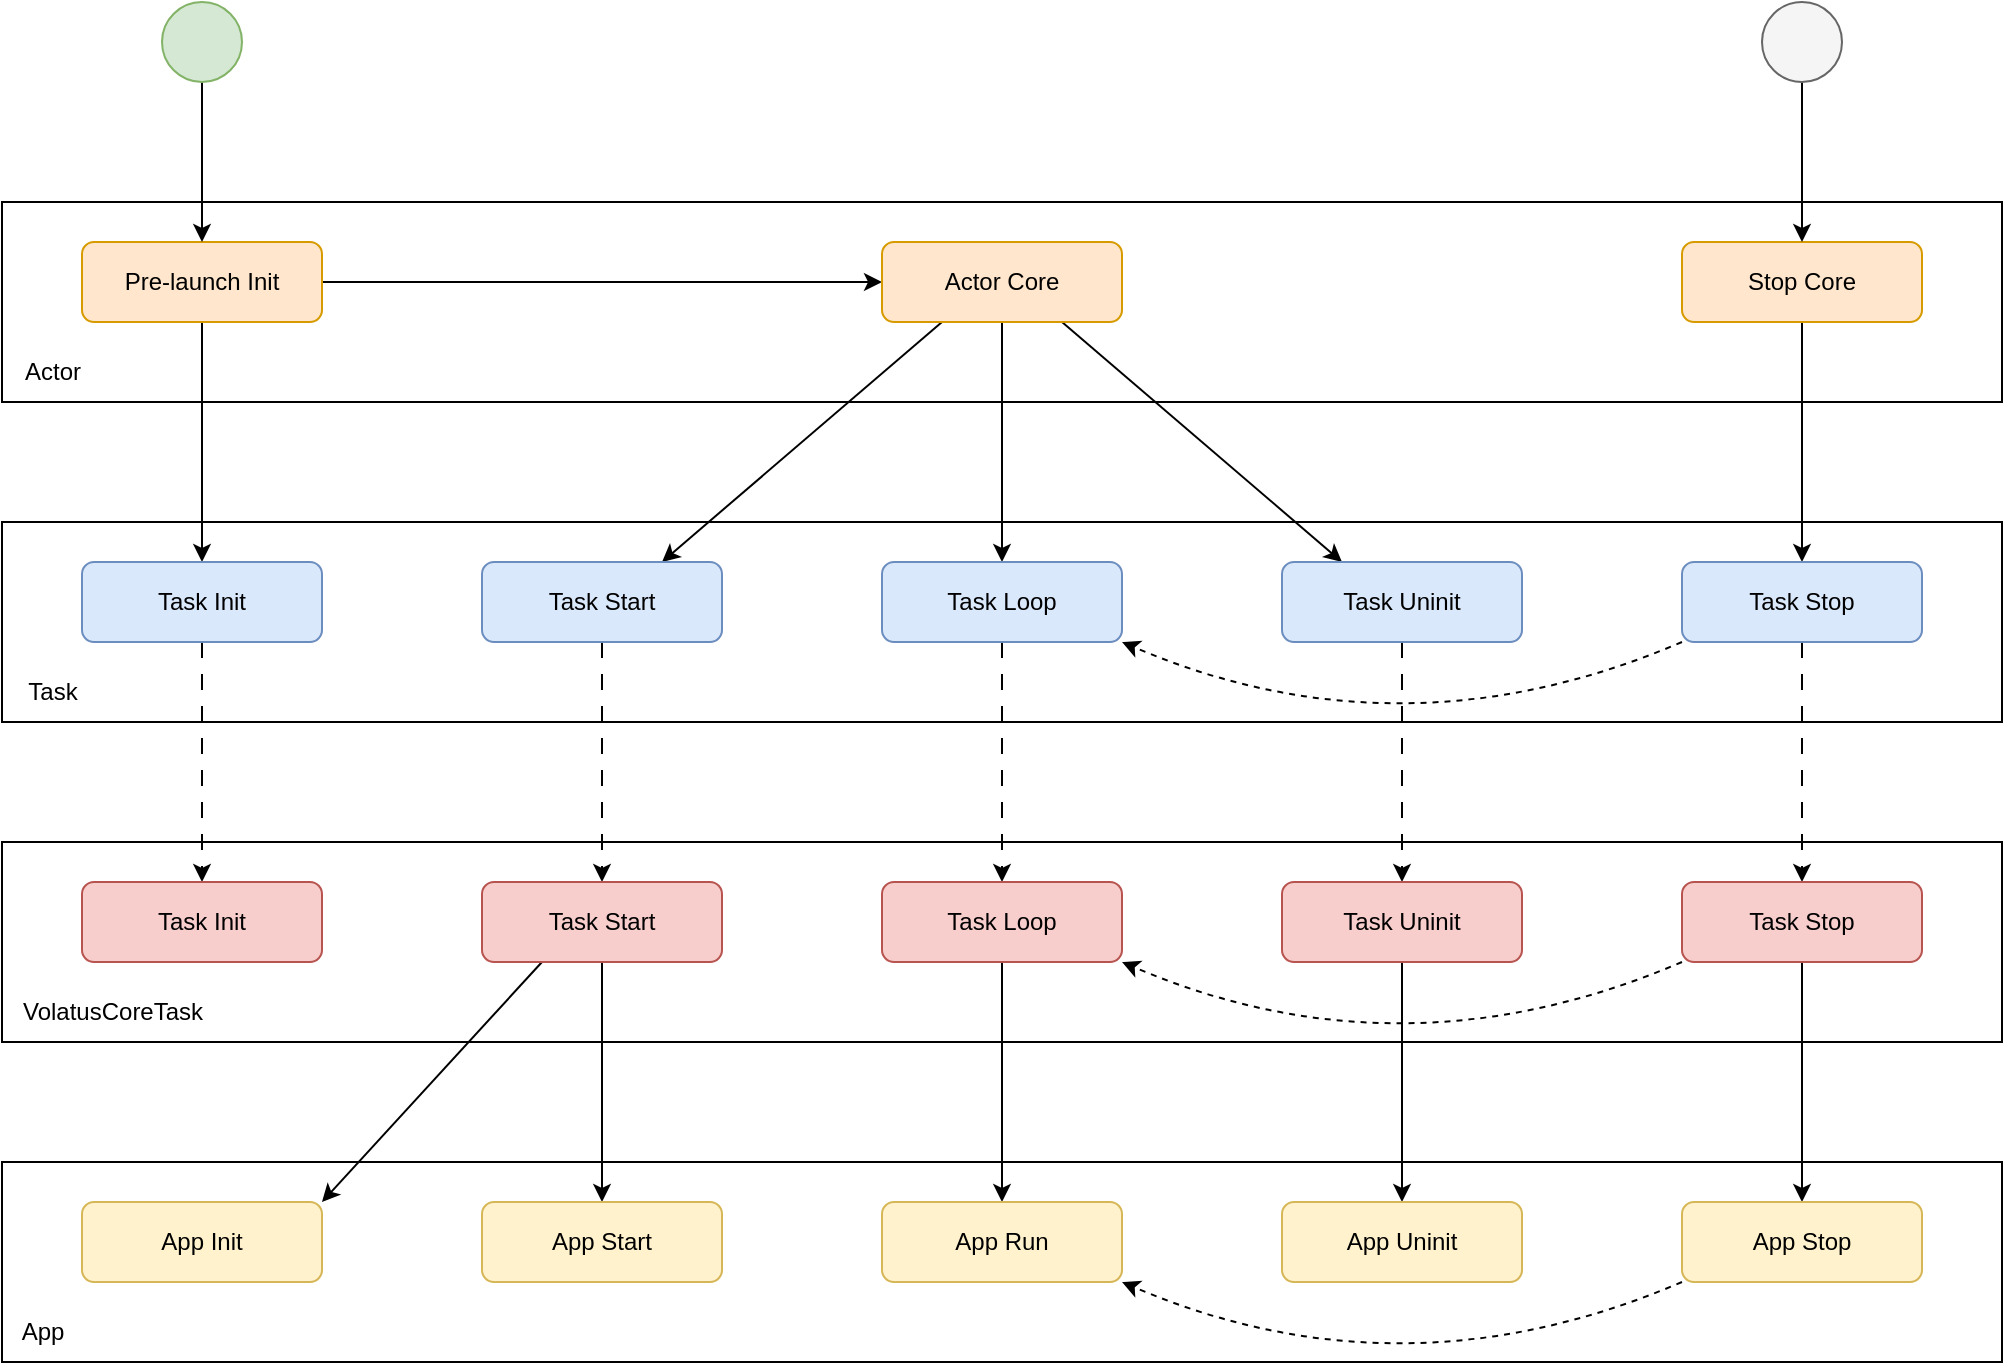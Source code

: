 <mxfile version="24.6.4" type="device">
  <diagram name="Page-1" id="Rb52TVo1T57p_gBPtRtJ">
    <mxGraphModel dx="1434" dy="956" grid="1" gridSize="10" guides="1" tooltips="1" connect="1" arrows="1" fold="1" page="1" pageScale="1" pageWidth="1100" pageHeight="850" math="0" shadow="0">
      <root>
        <mxCell id="0" />
        <mxCell id="1" parent="0" />
        <mxCell id="dAo7qv6oXnuqjJGjuUrJ-58" value="" style="rounded=0;whiteSpace=wrap;html=1;movable=1;resizable=1;rotatable=1;deletable=1;editable=1;locked=0;connectable=1;" vertex="1" parent="1">
          <mxGeometry x="40" y="300" width="1000" height="100" as="geometry" />
        </mxCell>
        <mxCell id="dAo7qv6oXnuqjJGjuUrJ-59" value="" style="rounded=0;whiteSpace=wrap;html=1;movable=1;resizable=1;rotatable=1;deletable=1;editable=1;locked=0;connectable=1;" vertex="1" parent="1">
          <mxGeometry x="40" y="140" width="1000" height="100" as="geometry" />
        </mxCell>
        <mxCell id="dAo7qv6oXnuqjJGjuUrJ-56" value="" style="rounded=0;whiteSpace=wrap;html=1;movable=1;resizable=1;rotatable=1;deletable=1;editable=1;locked=0;connectable=1;" vertex="1" parent="1">
          <mxGeometry x="40" y="620" width="1000" height="100" as="geometry" />
        </mxCell>
        <mxCell id="dAo7qv6oXnuqjJGjuUrJ-26" value="" style="rounded=0;whiteSpace=wrap;html=1;movable=1;resizable=1;rotatable=1;deletable=1;editable=1;locked=0;connectable=1;" vertex="1" parent="1">
          <mxGeometry x="40" y="460" width="1000" height="100" as="geometry" />
        </mxCell>
        <mxCell id="dAo7qv6oXnuqjJGjuUrJ-16" style="edgeStyle=orthogonalEdgeStyle;rounded=0;orthogonalLoop=1;jettySize=auto;html=1;exitX=0.5;exitY=1;exitDx=0;exitDy=0;entryX=0.5;entryY=0;entryDx=0;entryDy=0;" edge="1" parent="1" source="dAo7qv6oXnuqjJGjuUrJ-1" target="dAo7qv6oXnuqjJGjuUrJ-4">
          <mxGeometry relative="1" as="geometry" />
        </mxCell>
        <mxCell id="dAo7qv6oXnuqjJGjuUrJ-17" style="edgeStyle=orthogonalEdgeStyle;rounded=0;orthogonalLoop=1;jettySize=auto;html=1;exitX=1;exitY=0.5;exitDx=0;exitDy=0;entryX=0;entryY=0.5;entryDx=0;entryDy=0;" edge="1" parent="1" source="dAo7qv6oXnuqjJGjuUrJ-1" target="dAo7qv6oXnuqjJGjuUrJ-2">
          <mxGeometry relative="1" as="geometry" />
        </mxCell>
        <mxCell id="dAo7qv6oXnuqjJGjuUrJ-1" value="Pre-launch Init" style="rounded=1;whiteSpace=wrap;html=1;fillColor=#ffe6cc;strokeColor=#d79b00;" vertex="1" parent="1">
          <mxGeometry x="80" y="160" width="120" height="40" as="geometry" />
        </mxCell>
        <mxCell id="dAo7qv6oXnuqjJGjuUrJ-18" style="rounded=0;orthogonalLoop=1;jettySize=auto;html=1;exitX=0.25;exitY=1;exitDx=0;exitDy=0;entryX=0.75;entryY=0;entryDx=0;entryDy=0;" edge="1" parent="1" source="dAo7qv6oXnuqjJGjuUrJ-2" target="dAo7qv6oXnuqjJGjuUrJ-5">
          <mxGeometry relative="1" as="geometry" />
        </mxCell>
        <mxCell id="dAo7qv6oXnuqjJGjuUrJ-19" style="rounded=0;orthogonalLoop=1;jettySize=auto;html=1;exitX=0.5;exitY=1;exitDx=0;exitDy=0;entryX=0.5;entryY=0;entryDx=0;entryDy=0;" edge="1" parent="1" source="dAo7qv6oXnuqjJGjuUrJ-2" target="dAo7qv6oXnuqjJGjuUrJ-6">
          <mxGeometry relative="1" as="geometry" />
        </mxCell>
        <mxCell id="dAo7qv6oXnuqjJGjuUrJ-20" style="rounded=0;orthogonalLoop=1;jettySize=auto;html=1;exitX=0.75;exitY=1;exitDx=0;exitDy=0;entryX=0.25;entryY=0;entryDx=0;entryDy=0;" edge="1" parent="1" source="dAo7qv6oXnuqjJGjuUrJ-2" target="dAo7qv6oXnuqjJGjuUrJ-8">
          <mxGeometry relative="1" as="geometry" />
        </mxCell>
        <mxCell id="dAo7qv6oXnuqjJGjuUrJ-2" value="Actor Core" style="rounded=1;whiteSpace=wrap;html=1;fillColor=#ffe6cc;strokeColor=#d79b00;" vertex="1" parent="1">
          <mxGeometry x="480" y="160" width="120" height="40" as="geometry" />
        </mxCell>
        <mxCell id="dAo7qv6oXnuqjJGjuUrJ-13" style="edgeStyle=orthogonalEdgeStyle;rounded=0;orthogonalLoop=1;jettySize=auto;html=1;exitX=0.5;exitY=1;exitDx=0;exitDy=0;entryX=0.5;entryY=0;entryDx=0;entryDy=0;" edge="1" parent="1" source="dAo7qv6oXnuqjJGjuUrJ-3" target="dAo7qv6oXnuqjJGjuUrJ-7">
          <mxGeometry relative="1" as="geometry" />
        </mxCell>
        <mxCell id="dAo7qv6oXnuqjJGjuUrJ-3" value="Stop Core" style="rounded=1;whiteSpace=wrap;html=1;fillColor=#ffe6cc;strokeColor=#d79b00;" vertex="1" parent="1">
          <mxGeometry x="880" y="160" width="120" height="40" as="geometry" />
        </mxCell>
        <mxCell id="dAo7qv6oXnuqjJGjuUrJ-37" style="edgeStyle=orthogonalEdgeStyle;rounded=0;orthogonalLoop=1;jettySize=auto;html=1;exitX=0.5;exitY=1;exitDx=0;exitDy=0;entryX=0.5;entryY=0;entryDx=0;entryDy=0;dashed=1;dashPattern=8 8;" edge="1" parent="1" source="dAo7qv6oXnuqjJGjuUrJ-4" target="dAo7qv6oXnuqjJGjuUrJ-28">
          <mxGeometry relative="1" as="geometry" />
        </mxCell>
        <mxCell id="dAo7qv6oXnuqjJGjuUrJ-4" value="Task Init" style="rounded=1;whiteSpace=wrap;html=1;fillColor=#dae8fc;strokeColor=#6c8ebf;" vertex="1" parent="1">
          <mxGeometry x="80" y="320" width="120" height="40" as="geometry" />
        </mxCell>
        <mxCell id="dAo7qv6oXnuqjJGjuUrJ-38" style="edgeStyle=orthogonalEdgeStyle;rounded=0;orthogonalLoop=1;jettySize=auto;html=1;exitX=0.5;exitY=1;exitDx=0;exitDy=0;entryX=0.5;entryY=0;entryDx=0;entryDy=0;dashed=1;dashPattern=8 8;" edge="1" parent="1" source="dAo7qv6oXnuqjJGjuUrJ-5" target="dAo7qv6oXnuqjJGjuUrJ-29">
          <mxGeometry relative="1" as="geometry" />
        </mxCell>
        <mxCell id="dAo7qv6oXnuqjJGjuUrJ-5" value="Task Start" style="rounded=1;whiteSpace=wrap;html=1;fillColor=#dae8fc;strokeColor=#6c8ebf;" vertex="1" parent="1">
          <mxGeometry x="280" y="320" width="120" height="40" as="geometry" />
        </mxCell>
        <mxCell id="dAo7qv6oXnuqjJGjuUrJ-39" style="edgeStyle=orthogonalEdgeStyle;rounded=0;orthogonalLoop=1;jettySize=auto;html=1;exitX=0.5;exitY=1;exitDx=0;exitDy=0;entryX=0.5;entryY=0;entryDx=0;entryDy=0;dashed=1;dashPattern=8 8;" edge="1" parent="1" source="dAo7qv6oXnuqjJGjuUrJ-6" target="dAo7qv6oXnuqjJGjuUrJ-32">
          <mxGeometry relative="1" as="geometry" />
        </mxCell>
        <mxCell id="dAo7qv6oXnuqjJGjuUrJ-6" value="Task Loop" style="rounded=1;whiteSpace=wrap;html=1;fillColor=#dae8fc;strokeColor=#6c8ebf;" vertex="1" parent="1">
          <mxGeometry x="480" y="320" width="120" height="40" as="geometry" />
        </mxCell>
        <mxCell id="dAo7qv6oXnuqjJGjuUrJ-12" style="rounded=0;orthogonalLoop=1;jettySize=auto;html=1;exitX=0;exitY=1;exitDx=0;exitDy=0;entryX=1;entryY=1;entryDx=0;entryDy=0;curved=1;dashed=1;" edge="1" parent="1" source="dAo7qv6oXnuqjJGjuUrJ-7" target="dAo7qv6oXnuqjJGjuUrJ-6">
          <mxGeometry relative="1" as="geometry">
            <Array as="points">
              <mxPoint x="740" y="420" />
            </Array>
          </mxGeometry>
        </mxCell>
        <mxCell id="dAo7qv6oXnuqjJGjuUrJ-41" style="edgeStyle=orthogonalEdgeStyle;rounded=0;orthogonalLoop=1;jettySize=auto;html=1;exitX=0.5;exitY=1;exitDx=0;exitDy=0;entryX=0.5;entryY=0;entryDx=0;entryDy=0;dashed=1;dashPattern=8 8;" edge="1" parent="1" source="dAo7qv6oXnuqjJGjuUrJ-7" target="dAo7qv6oXnuqjJGjuUrJ-36">
          <mxGeometry relative="1" as="geometry" />
        </mxCell>
        <mxCell id="dAo7qv6oXnuqjJGjuUrJ-7" value="Task Stop" style="rounded=1;whiteSpace=wrap;html=1;fillColor=#dae8fc;strokeColor=#6c8ebf;" vertex="1" parent="1">
          <mxGeometry x="880" y="320" width="120" height="40" as="geometry" />
        </mxCell>
        <mxCell id="dAo7qv6oXnuqjJGjuUrJ-40" style="edgeStyle=orthogonalEdgeStyle;rounded=0;orthogonalLoop=1;jettySize=auto;html=1;exitX=0.5;exitY=1;exitDx=0;exitDy=0;entryX=0.5;entryY=0;entryDx=0;entryDy=0;dashed=1;dashPattern=8 8;" edge="1" parent="1" source="dAo7qv6oXnuqjJGjuUrJ-8" target="dAo7qv6oXnuqjJGjuUrJ-35">
          <mxGeometry relative="1" as="geometry" />
        </mxCell>
        <mxCell id="dAo7qv6oXnuqjJGjuUrJ-8" value="Task Uninit" style="rounded=1;whiteSpace=wrap;html=1;fillColor=#dae8fc;strokeColor=#6c8ebf;" vertex="1" parent="1">
          <mxGeometry x="680" y="320" width="120" height="40" as="geometry" />
        </mxCell>
        <mxCell id="dAo7qv6oXnuqjJGjuUrJ-10" style="rounded=0;orthogonalLoop=1;jettySize=auto;html=1;exitX=0.5;exitY=1;exitDx=0;exitDy=0;entryX=0.5;entryY=0;entryDx=0;entryDy=0;" edge="1" parent="1" source="dAo7qv6oXnuqjJGjuUrJ-9" target="dAo7qv6oXnuqjJGjuUrJ-3">
          <mxGeometry relative="1" as="geometry" />
        </mxCell>
        <mxCell id="dAo7qv6oXnuqjJGjuUrJ-9" value="" style="ellipse;whiteSpace=wrap;html=1;aspect=fixed;fillColor=#f5f5f5;fontColor=#333333;strokeColor=#666666;" vertex="1" parent="1">
          <mxGeometry x="920" y="40" width="40" height="40" as="geometry" />
        </mxCell>
        <mxCell id="dAo7qv6oXnuqjJGjuUrJ-15" style="edgeStyle=orthogonalEdgeStyle;rounded=0;orthogonalLoop=1;jettySize=auto;html=1;exitX=0.5;exitY=1;exitDx=0;exitDy=0;entryX=0.5;entryY=0;entryDx=0;entryDy=0;" edge="1" parent="1" source="dAo7qv6oXnuqjJGjuUrJ-14" target="dAo7qv6oXnuqjJGjuUrJ-1">
          <mxGeometry relative="1" as="geometry" />
        </mxCell>
        <mxCell id="dAo7qv6oXnuqjJGjuUrJ-14" value="" style="ellipse;whiteSpace=wrap;html=1;aspect=fixed;fillColor=#d5e8d4;strokeColor=#82b366;" vertex="1" parent="1">
          <mxGeometry x="120" y="40" width="40" height="40" as="geometry" />
        </mxCell>
        <mxCell id="dAo7qv6oXnuqjJGjuUrJ-27" value="VolatusCoreTask" style="text;html=1;align=center;verticalAlign=middle;resizable=0;points=[];autosize=1;strokeColor=none;fillColor=none;" vertex="1" parent="1">
          <mxGeometry x="40" y="530" width="110" height="30" as="geometry" />
        </mxCell>
        <mxCell id="dAo7qv6oXnuqjJGjuUrJ-28" value="Task Init" style="rounded=1;whiteSpace=wrap;html=1;fillColor=#f8cecc;strokeColor=#b85450;" vertex="1" parent="1">
          <mxGeometry x="80" y="480" width="120" height="40" as="geometry" />
        </mxCell>
        <mxCell id="dAo7qv6oXnuqjJGjuUrJ-50" style="edgeStyle=orthogonalEdgeStyle;rounded=0;orthogonalLoop=1;jettySize=auto;html=1;exitX=0.5;exitY=1;exitDx=0;exitDy=0;entryX=0.5;entryY=0;entryDx=0;entryDy=0;" edge="1" parent="1" source="dAo7qv6oXnuqjJGjuUrJ-29" target="dAo7qv6oXnuqjJGjuUrJ-43">
          <mxGeometry relative="1" as="geometry" />
        </mxCell>
        <mxCell id="dAo7qv6oXnuqjJGjuUrJ-52" style="rounded=0;orthogonalLoop=1;jettySize=auto;html=1;exitX=0.25;exitY=1;exitDx=0;exitDy=0;entryX=1;entryY=0;entryDx=0;entryDy=0;" edge="1" parent="1" source="dAo7qv6oXnuqjJGjuUrJ-29" target="dAo7qv6oXnuqjJGjuUrJ-42">
          <mxGeometry relative="1" as="geometry" />
        </mxCell>
        <mxCell id="dAo7qv6oXnuqjJGjuUrJ-29" value="Task Start" style="rounded=1;whiteSpace=wrap;html=1;fillColor=#f8cecc;strokeColor=#b85450;" vertex="1" parent="1">
          <mxGeometry x="280" y="480" width="120" height="40" as="geometry" />
        </mxCell>
        <mxCell id="dAo7qv6oXnuqjJGjuUrJ-49" style="edgeStyle=orthogonalEdgeStyle;rounded=0;orthogonalLoop=1;jettySize=auto;html=1;exitX=0.5;exitY=1;exitDx=0;exitDy=0;entryX=0.5;entryY=0;entryDx=0;entryDy=0;" edge="1" parent="1" source="dAo7qv6oXnuqjJGjuUrJ-32" target="dAo7qv6oXnuqjJGjuUrJ-44">
          <mxGeometry relative="1" as="geometry" />
        </mxCell>
        <mxCell id="dAo7qv6oXnuqjJGjuUrJ-32" value="Task Loop" style="rounded=1;whiteSpace=wrap;html=1;fillColor=#f8cecc;strokeColor=#b85450;" vertex="1" parent="1">
          <mxGeometry x="480" y="480" width="120" height="40" as="geometry" />
        </mxCell>
        <mxCell id="dAo7qv6oXnuqjJGjuUrJ-48" style="edgeStyle=orthogonalEdgeStyle;rounded=0;orthogonalLoop=1;jettySize=auto;html=1;exitX=0.5;exitY=1;exitDx=0;exitDy=0;entryX=0.5;entryY=0;entryDx=0;entryDy=0;" edge="1" parent="1" source="dAo7qv6oXnuqjJGjuUrJ-35" target="dAo7qv6oXnuqjJGjuUrJ-45">
          <mxGeometry relative="1" as="geometry" />
        </mxCell>
        <mxCell id="dAo7qv6oXnuqjJGjuUrJ-35" value="Task Uninit" style="rounded=1;whiteSpace=wrap;html=1;fillColor=#f8cecc;strokeColor=#b85450;" vertex="1" parent="1">
          <mxGeometry x="680" y="480" width="120" height="40" as="geometry" />
        </mxCell>
        <mxCell id="dAo7qv6oXnuqjJGjuUrJ-47" style="edgeStyle=orthogonalEdgeStyle;rounded=0;orthogonalLoop=1;jettySize=auto;html=1;exitX=0.5;exitY=1;exitDx=0;exitDy=0;entryX=0.5;entryY=0;entryDx=0;entryDy=0;" edge="1" parent="1" source="dAo7qv6oXnuqjJGjuUrJ-36" target="dAo7qv6oXnuqjJGjuUrJ-46">
          <mxGeometry relative="1" as="geometry" />
        </mxCell>
        <mxCell id="dAo7qv6oXnuqjJGjuUrJ-53" style="rounded=0;orthogonalLoop=1;jettySize=auto;html=1;exitX=0;exitY=1;exitDx=0;exitDy=0;entryX=1;entryY=1;entryDx=0;entryDy=0;curved=1;dashed=1;" edge="1" parent="1" source="dAo7qv6oXnuqjJGjuUrJ-36" target="dAo7qv6oXnuqjJGjuUrJ-32">
          <mxGeometry relative="1" as="geometry">
            <Array as="points">
              <mxPoint x="740" y="580" />
            </Array>
          </mxGeometry>
        </mxCell>
        <mxCell id="dAo7qv6oXnuqjJGjuUrJ-36" value="Task Stop" style="rounded=1;whiteSpace=wrap;html=1;fillColor=#f8cecc;strokeColor=#b85450;" vertex="1" parent="1">
          <mxGeometry x="880" y="480" width="120" height="40" as="geometry" />
        </mxCell>
        <mxCell id="dAo7qv6oXnuqjJGjuUrJ-42" value="App Init" style="rounded=1;whiteSpace=wrap;html=1;fillColor=#fff2cc;strokeColor=#d6b656;" vertex="1" parent="1">
          <mxGeometry x="80" y="640" width="120" height="40" as="geometry" />
        </mxCell>
        <mxCell id="dAo7qv6oXnuqjJGjuUrJ-43" value="App Start" style="rounded=1;whiteSpace=wrap;html=1;fillColor=#fff2cc;strokeColor=#d6b656;" vertex="1" parent="1">
          <mxGeometry x="280" y="640" width="120" height="40" as="geometry" />
        </mxCell>
        <mxCell id="dAo7qv6oXnuqjJGjuUrJ-44" value="App Run" style="rounded=1;whiteSpace=wrap;html=1;fillColor=#fff2cc;strokeColor=#d6b656;" vertex="1" parent="1">
          <mxGeometry x="480" y="640" width="120" height="40" as="geometry" />
        </mxCell>
        <mxCell id="dAo7qv6oXnuqjJGjuUrJ-45" value="App Uninit" style="rounded=1;whiteSpace=wrap;html=1;fillColor=#fff2cc;strokeColor=#d6b656;" vertex="1" parent="1">
          <mxGeometry x="680" y="640" width="120" height="40" as="geometry" />
        </mxCell>
        <mxCell id="dAo7qv6oXnuqjJGjuUrJ-54" style="rounded=0;orthogonalLoop=1;jettySize=auto;html=1;exitX=0;exitY=1;exitDx=0;exitDy=0;entryX=1;entryY=1;entryDx=0;entryDy=0;dashed=1;curved=1;" edge="1" parent="1" source="dAo7qv6oXnuqjJGjuUrJ-46" target="dAo7qv6oXnuqjJGjuUrJ-44">
          <mxGeometry relative="1" as="geometry">
            <Array as="points">
              <mxPoint x="740" y="740" />
            </Array>
          </mxGeometry>
        </mxCell>
        <mxCell id="dAo7qv6oXnuqjJGjuUrJ-46" value="App Stop" style="rounded=1;whiteSpace=wrap;html=1;fillColor=#fff2cc;strokeColor=#d6b656;" vertex="1" parent="1">
          <mxGeometry x="880" y="640" width="120" height="40" as="geometry" />
        </mxCell>
        <mxCell id="dAo7qv6oXnuqjJGjuUrJ-57" value="App" style="text;html=1;align=center;verticalAlign=middle;resizable=0;points=[];autosize=1;strokeColor=none;fillColor=none;" vertex="1" parent="1">
          <mxGeometry x="40" y="690" width="40" height="30" as="geometry" />
        </mxCell>
        <mxCell id="dAo7qv6oXnuqjJGjuUrJ-60" value="Actor" style="text;html=1;align=center;verticalAlign=middle;resizable=0;points=[];autosize=1;strokeColor=none;fillColor=none;" vertex="1" parent="1">
          <mxGeometry x="40" y="210" width="50" height="30" as="geometry" />
        </mxCell>
        <mxCell id="dAo7qv6oXnuqjJGjuUrJ-61" value="Task" style="text;html=1;align=center;verticalAlign=middle;resizable=0;points=[];autosize=1;strokeColor=none;fillColor=none;" vertex="1" parent="1">
          <mxGeometry x="40" y="370" width="50" height="30" as="geometry" />
        </mxCell>
      </root>
    </mxGraphModel>
  </diagram>
</mxfile>
